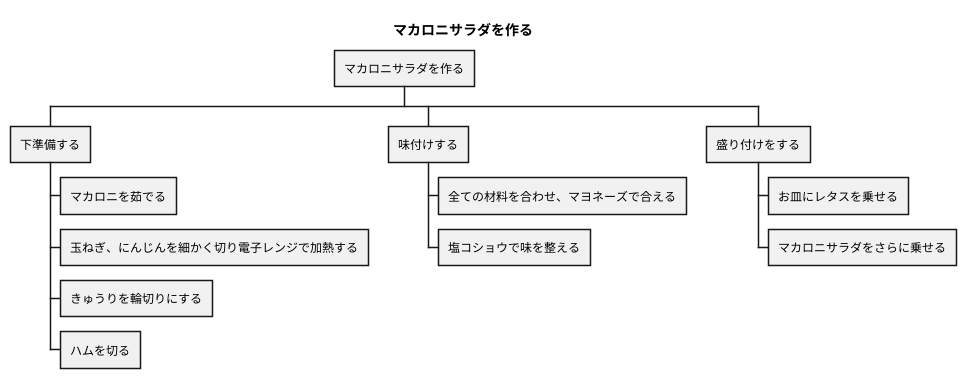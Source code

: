 @startwbs 副菜を作るWBS
title マカロニサラダを作る
+ マカロニサラダを作る
** 下準備する
+++ マカロニを茹でる
*** 玉ねぎ、にんじんを細かく切り電子レンジで加熱する
*** きゅうりを輪切りにする
*** ハムを切る
** 味付けする
+++ 全ての材料を合わせ、マヨネーズで合える
*** 塩コショウで味を整える
** 盛り付けをする
+++ お皿にレタスを乗せる
*** マカロニサラダをさらに乗せる
@endwbs